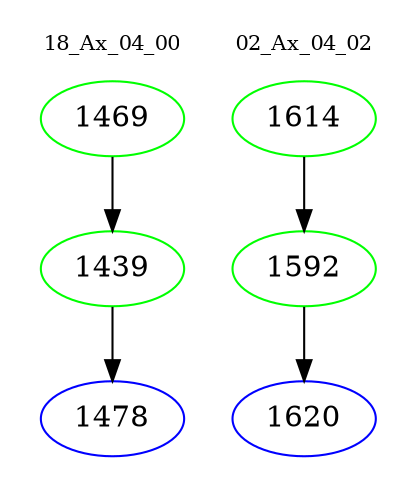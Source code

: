 digraph{
subgraph cluster_0 {
color = white
label = "18_Ax_04_00";
fontsize=10;
T0_1469 [label="1469", color="green"]
T0_1469 -> T0_1439 [color="black"]
T0_1439 [label="1439", color="green"]
T0_1439 -> T0_1478 [color="black"]
T0_1478 [label="1478", color="blue"]
}
subgraph cluster_1 {
color = white
label = "02_Ax_04_02";
fontsize=10;
T1_1614 [label="1614", color="green"]
T1_1614 -> T1_1592 [color="black"]
T1_1592 [label="1592", color="green"]
T1_1592 -> T1_1620 [color="black"]
T1_1620 [label="1620", color="blue"]
}
}
